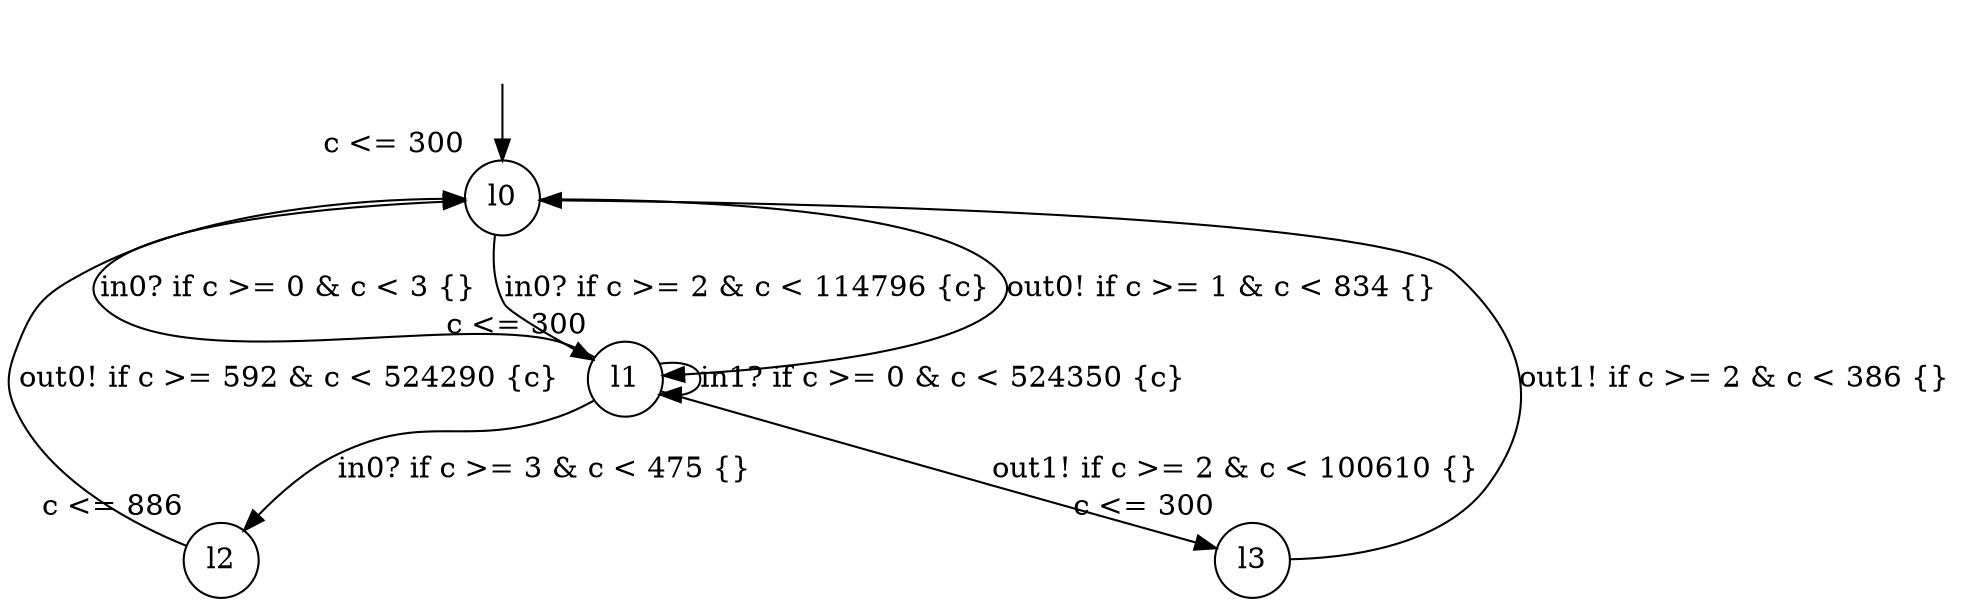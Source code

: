 digraph g {
__start0 [label="" shape="none"];
l0 [shape="circle" margin=0 label="l0", xlabel="c <= 300"];
l1 [shape="circle" margin=0 label="l1", xlabel="c <= 300"];
l2 [shape="circle" margin=0 label="l2", xlabel="c <= 886"];
l3 [shape="circle" margin=0 label="l3", xlabel="c <= 300"];
l0 -> l1 [label="in0? if c >= 2 & c < 114796 {c} "];
l0 -> l1 [label="out0! if c >= 1 & c < 834 {} "];
l1 -> l1 [label="in1? if c >= 0 & c < 524350 {c} "];
l1 -> l3 [label="out1! if c >= 2 & c < 100610 {} "];
l1 -> l2 [label="in0? if c >= 3 & c < 475 {} "];
l1 -> l0 [label="in0? if c >= 0 & c < 3 {} "];
l2 -> l0 [label="out0! if c >= 592 & c < 524290 {c} "];
l3 -> l0 [label="out1! if c >= 2 & c < 386 {} "];
__start0 -> l0;
}
